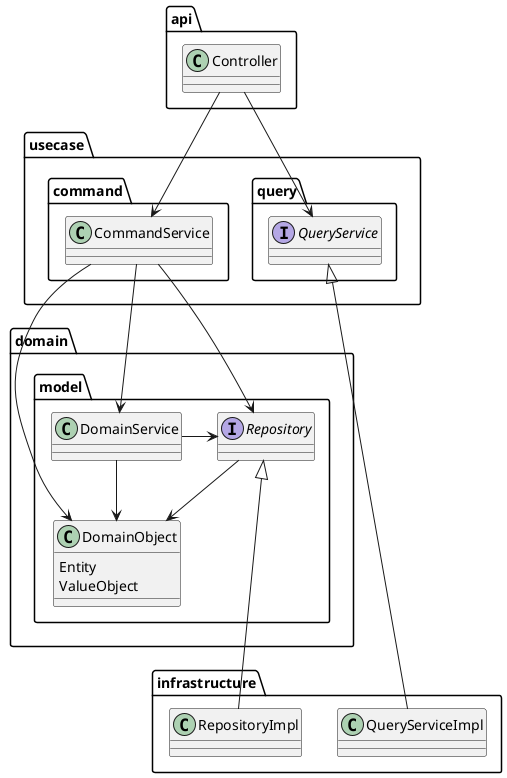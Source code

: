 @startuml LayerStructure

package domain
{
    package model {
        interface Repository
        class DomainService
        class DomainObject
        {
            Entity
            ValueObject
        }
    }
}

package usecase
{
    package command {
        class CommandService
    }

    package query {
        interface QueryService
    }
}

package infrastructure
{
    class RepositoryImpl
    class QueryServiceImpl
}

package api
{
    class Controller
}

DomainService -> Repository
DomainService -> DomainObject
Repository --> DomainObject

CommandService --> Repository
CommandService --> DomainObject
CommandService --> DomainService

Repository <|--- RepositoryImpl
QueryService <|--- QueryServiceImpl

Controller --> CommandService
Controller --> QueryService

@enduml
